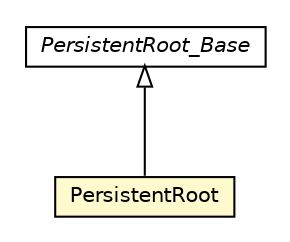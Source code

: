 #!/usr/local/bin/dot
#
# Class diagram 
# Generated by UMLGraph version 5.1 (http://www.umlgraph.org/)
#

digraph G {
	edge [fontname="Helvetica",fontsize=10,labelfontname="Helvetica",labelfontsize=10];
	node [fontname="Helvetica",fontsize=10,shape=plaintext];
	nodesep=0.25;
	ranksep=0.5;
	// pt.ist.fenixframework.pstm.PersistentRoot_Base
	c12593 [label=<<table title="pt.ist.fenixframework.pstm.PersistentRoot_Base" border="0" cellborder="1" cellspacing="0" cellpadding="2" port="p" href="./PersistentRoot_Base.html">
		<tr><td><table border="0" cellspacing="0" cellpadding="1">
<tr><td align="center" balign="center"><font face="Helvetica-Oblique"> PersistentRoot_Base </font></td></tr>
		</table></td></tr>
		</table>>, fontname="Helvetica", fontcolor="black", fontsize=10.0];
	// pt.ist.fenixframework.pstm.PersistentRoot
	c12613 [label=<<table title="pt.ist.fenixframework.pstm.PersistentRoot" border="0" cellborder="1" cellspacing="0" cellpadding="2" port="p" bgcolor="lemonChiffon" href="./PersistentRoot.html">
		<tr><td><table border="0" cellspacing="0" cellpadding="1">
<tr><td align="center" balign="center"> PersistentRoot </td></tr>
		</table></td></tr>
		</table>>, fontname="Helvetica", fontcolor="black", fontsize=10.0];
	//pt.ist.fenixframework.pstm.PersistentRoot extends pt.ist.fenixframework.pstm.PersistentRoot_Base
	c12593:p -> c12613:p [dir=back,arrowtail=empty];
}


